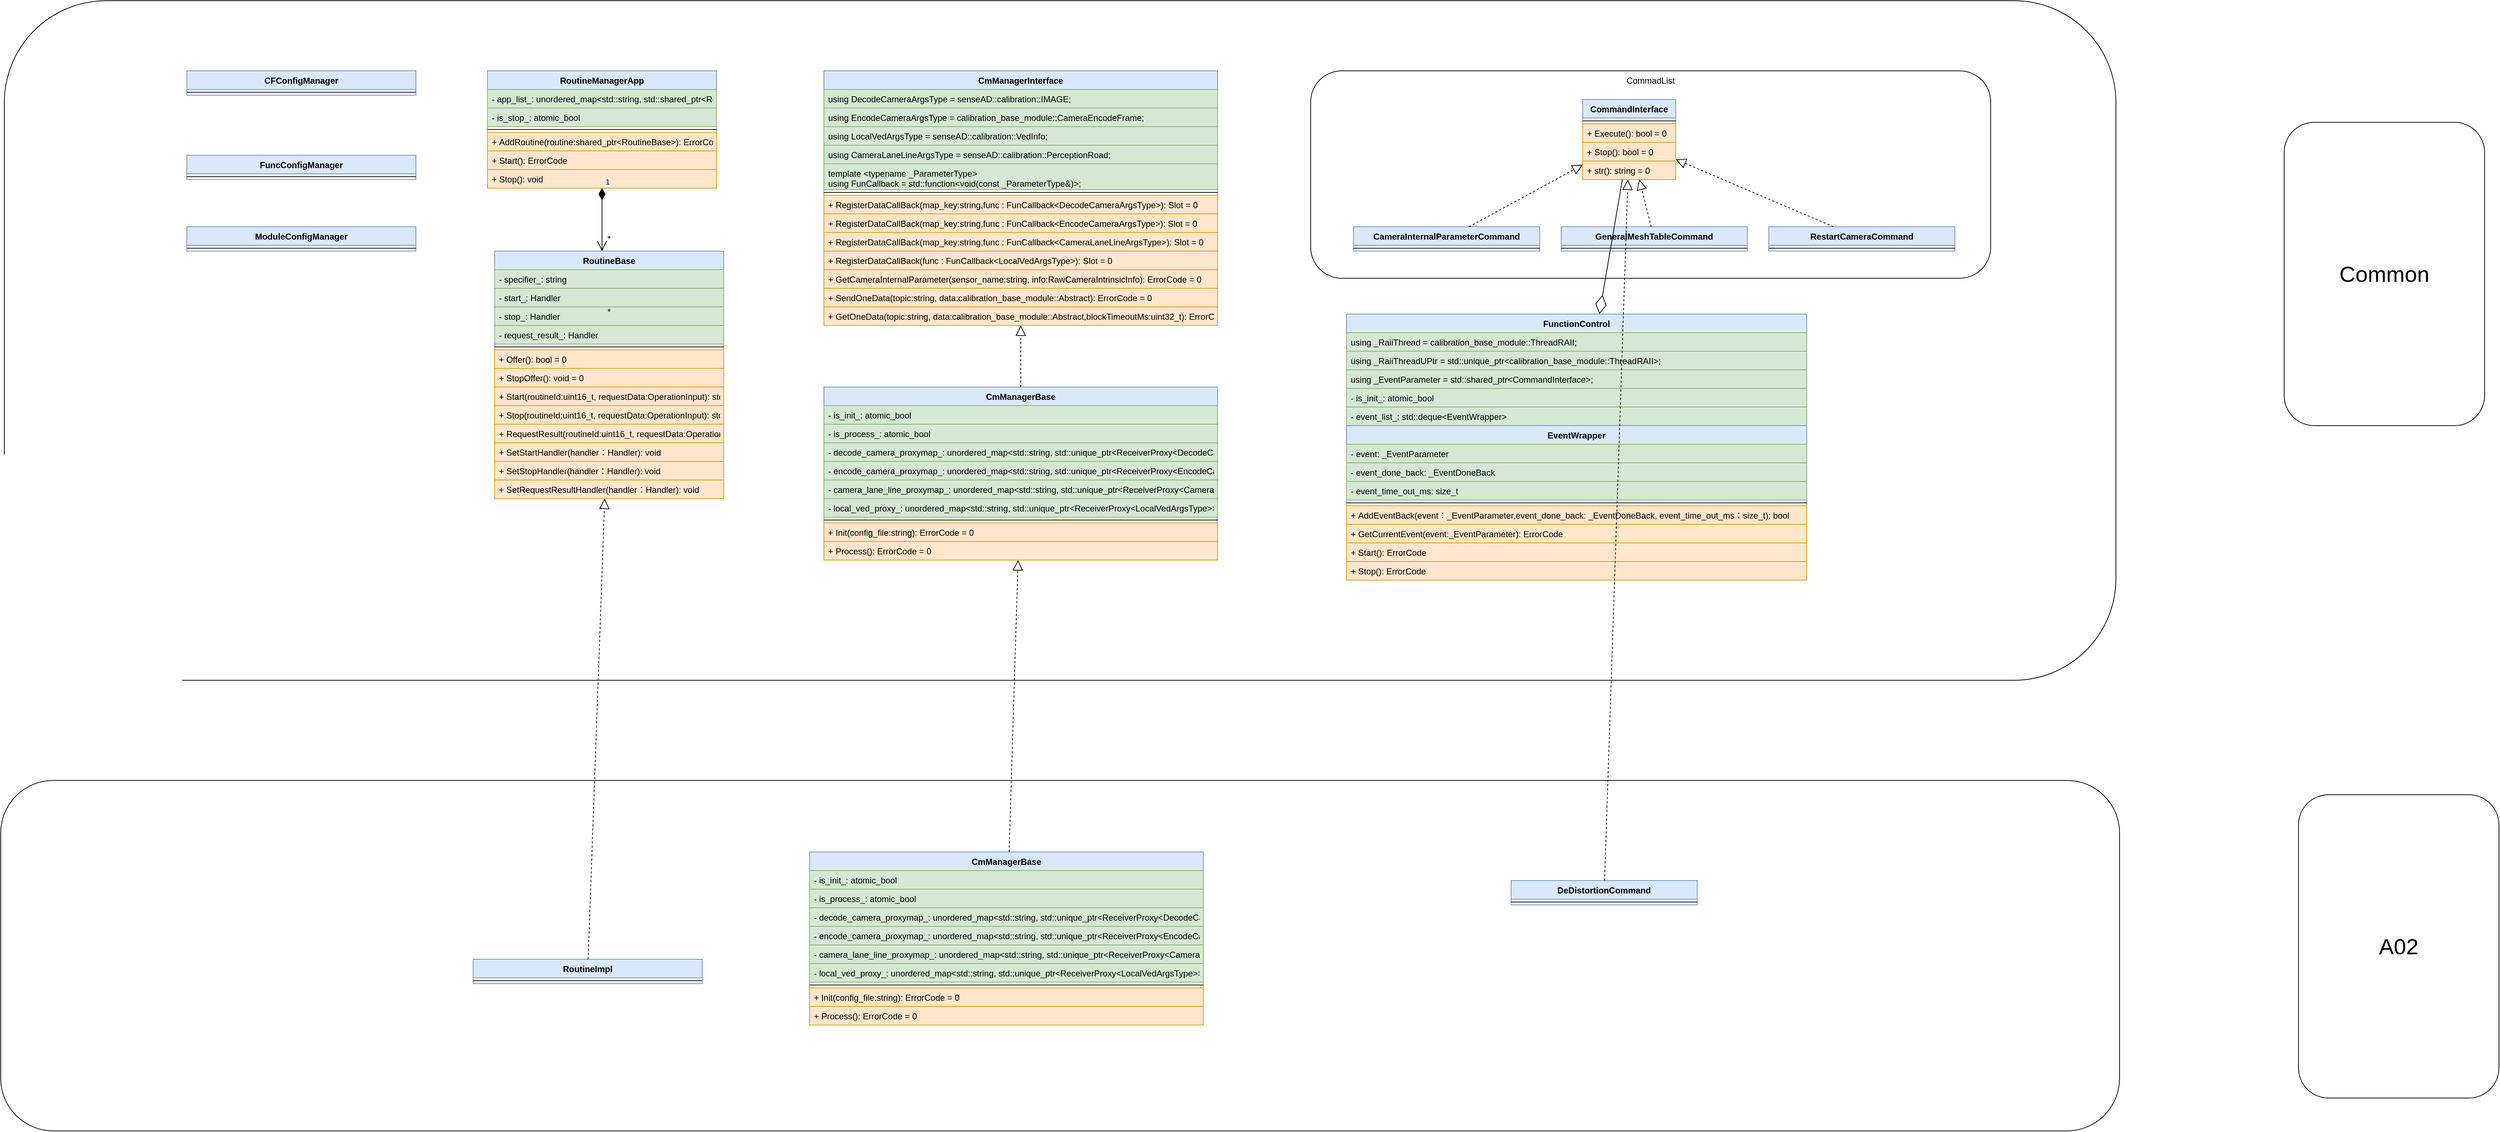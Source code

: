 <mxfile version="20.7.4" type="github">
  <diagram id="Bp8Pj_-kRJzW5Ho2kqY5" name="第 1 页">
    <mxGraphModel dx="2696" dy="1747" grid="1" gridSize="10" guides="1" tooltips="1" connect="1" arrows="1" fold="1" page="1" pageScale="1" pageWidth="827" pageHeight="1169" math="0" shadow="0">
      <root>
        <mxCell id="0" />
        <mxCell id="1" parent="0" />
        <mxCell id="y8l9VE3VMVZeQ-2kAUSr-144" value="" style="rounded=1;whiteSpace=wrap;html=1;" parent="1" vertex="1">
          <mxGeometry x="-1150" y="230" width="2960" height="490" as="geometry" />
        </mxCell>
        <mxCell id="y8l9VE3VMVZeQ-2kAUSr-142" value="" style="rounded=1;whiteSpace=wrap;html=1;" parent="1" vertex="1">
          <mxGeometry x="-1145" y="-860" width="2950" height="950" as="geometry" />
        </mxCell>
        <mxCell id="y8l9VE3VMVZeQ-2kAUSr-106" value="CommadList" style="rounded=1;whiteSpace=wrap;html=1;verticalAlign=top;" parent="1" vertex="1">
          <mxGeometry x="680" y="-762" width="950" height="290" as="geometry" />
        </mxCell>
        <mxCell id="y8l9VE3VMVZeQ-2kAUSr-2" value="RoutineBase" style="swimlane;fontStyle=1;align=center;verticalAlign=top;childLayout=stackLayout;horizontal=1;startSize=26;horizontalStack=0;resizeParent=1;resizeParentMax=0;resizeLast=0;collapsible=1;marginBottom=0;fillColor=#dae8fc;strokeColor=#6c8ebf;" parent="1" vertex="1">
          <mxGeometry x="-460" y="-510" width="320" height="346" as="geometry" />
        </mxCell>
        <mxCell id="y8l9VE3VMVZeQ-2kAUSr-3" value="- specifier_: string" style="text;strokeColor=#82b366;fillColor=#d5e8d4;align=left;verticalAlign=top;spacingLeft=4;spacingRight=4;overflow=hidden;rotatable=0;points=[[0,0.5],[1,0.5]];portConstraint=eastwest;labelBorderColor=none;" parent="y8l9VE3VMVZeQ-2kAUSr-2" vertex="1">
          <mxGeometry y="26" width="320" height="26" as="geometry" />
        </mxCell>
        <mxCell id="y8l9VE3VMVZeQ-2kAUSr-4" value="- start_: Handler" style="text;strokeColor=#82b366;fillColor=#d5e8d4;align=left;verticalAlign=top;spacingLeft=4;spacingRight=4;overflow=hidden;rotatable=0;points=[[0,0.5],[1,0.5]];portConstraint=eastwest;labelBorderColor=none;" parent="y8l9VE3VMVZeQ-2kAUSr-2" vertex="1">
          <mxGeometry y="52" width="320" height="26" as="geometry" />
        </mxCell>
        <mxCell id="y8l9VE3VMVZeQ-2kAUSr-5" value="- stop_: Handler" style="text;strokeColor=#82b366;fillColor=#d5e8d4;align=left;verticalAlign=top;spacingLeft=4;spacingRight=4;overflow=hidden;rotatable=0;points=[[0,0.5],[1,0.5]];portConstraint=eastwest;labelBorderColor=none;" parent="y8l9VE3VMVZeQ-2kAUSr-2" vertex="1">
          <mxGeometry y="78" width="320" height="26" as="geometry" />
        </mxCell>
        <mxCell id="y8l9VE3VMVZeQ-2kAUSr-6" value="- request_result_: Handler" style="text;strokeColor=#82b366;fillColor=#d5e8d4;align=left;verticalAlign=top;spacingLeft=4;spacingRight=4;overflow=hidden;rotatable=0;points=[[0,0.5],[1,0.5]];portConstraint=eastwest;labelBorderColor=none;" parent="y8l9VE3VMVZeQ-2kAUSr-2" vertex="1">
          <mxGeometry y="104" width="320" height="26" as="geometry" />
        </mxCell>
        <mxCell id="y8l9VE3VMVZeQ-2kAUSr-7" value="" style="line;strokeWidth=1;fillColor=none;align=left;verticalAlign=middle;spacingTop=-1;spacingLeft=3;spacingRight=3;rotatable=0;labelPosition=right;points=[];portConstraint=eastwest;" parent="y8l9VE3VMVZeQ-2kAUSr-2" vertex="1">
          <mxGeometry y="130" width="320" height="8" as="geometry" />
        </mxCell>
        <mxCell id="y8l9VE3VMVZeQ-2kAUSr-8" value="+ Offer(): bool = 0" style="text;strokeColor=#d79b00;fillColor=#ffe6cc;align=left;verticalAlign=top;spacingLeft=4;spacingRight=4;overflow=hidden;rotatable=0;points=[[0,0.5],[1,0.5]];portConstraint=eastwest;labelBorderColor=none;" parent="y8l9VE3VMVZeQ-2kAUSr-2" vertex="1">
          <mxGeometry y="138" width="320" height="26" as="geometry" />
        </mxCell>
        <mxCell id="y8l9VE3VMVZeQ-2kAUSr-9" value="+ StopOffer(): void = 0" style="text;strokeColor=#d79b00;fillColor=#ffe6cc;align=left;verticalAlign=top;spacingLeft=4;spacingRight=4;overflow=hidden;rotatable=0;points=[[0,0.5],[1,0.5]];portConstraint=eastwest;" parent="y8l9VE3VMVZeQ-2kAUSr-2" vertex="1">
          <mxGeometry y="164" width="320" height="26" as="geometry" />
        </mxCell>
        <mxCell id="y8l9VE3VMVZeQ-2kAUSr-10" value="+ Start(routineId:uint16_t, requestData:OperationInput): std::future&lt;OperationOutput&gt; = 0" style="text;strokeColor=#d79b00;fillColor=#ffe6cc;align=left;verticalAlign=top;spacingLeft=4;spacingRight=4;overflow=hidden;rotatable=0;points=[[0,0.5],[1,0.5]];portConstraint=eastwest;" parent="y8l9VE3VMVZeQ-2kAUSr-2" vertex="1">
          <mxGeometry y="190" width="320" height="26" as="geometry" />
        </mxCell>
        <mxCell id="y8l9VE3VMVZeQ-2kAUSr-11" value="+ Stop(routineId:uint16_t, requestData:OperationInput): std::future&lt;OperationOutput&gt; = 0" style="text;strokeColor=#d79b00;fillColor=#ffe6cc;align=left;verticalAlign=top;spacingLeft=4;spacingRight=4;overflow=hidden;rotatable=0;points=[[0,0.5],[1,0.5]];portConstraint=eastwest;" parent="y8l9VE3VMVZeQ-2kAUSr-2" vertex="1">
          <mxGeometry y="216" width="320" height="26" as="geometry" />
        </mxCell>
        <mxCell id="y8l9VE3VMVZeQ-2kAUSr-12" value="+ RequestResult(routineId:uint16_t, requestData:OperationInput): std::future&lt;OperationOutput&gt; = 0" style="text;strokeColor=#d79b00;fillColor=#ffe6cc;align=left;verticalAlign=top;spacingLeft=4;spacingRight=4;overflow=hidden;rotatable=0;points=[[0,0.5],[1,0.5]];portConstraint=eastwest;" parent="y8l9VE3VMVZeQ-2kAUSr-2" vertex="1">
          <mxGeometry y="242" width="320" height="26" as="geometry" />
        </mxCell>
        <mxCell id="y8l9VE3VMVZeQ-2kAUSr-13" value="+ SetStartHandler(handler：Handler): void" style="text;strokeColor=#d79b00;fillColor=#ffe6cc;align=left;verticalAlign=top;spacingLeft=4;spacingRight=4;overflow=hidden;rotatable=0;points=[[0,0.5],[1,0.5]];portConstraint=eastwest;" parent="y8l9VE3VMVZeQ-2kAUSr-2" vertex="1">
          <mxGeometry y="268" width="320" height="26" as="geometry" />
        </mxCell>
        <mxCell id="y8l9VE3VMVZeQ-2kAUSr-14" value="+ SetStopHandler(handler：Handler): void" style="text;strokeColor=#d79b00;fillColor=#ffe6cc;align=left;verticalAlign=top;spacingLeft=4;spacingRight=4;overflow=hidden;rotatable=0;points=[[0,0.5],[1,0.5]];portConstraint=eastwest;" parent="y8l9VE3VMVZeQ-2kAUSr-2" vertex="1">
          <mxGeometry y="294" width="320" height="26" as="geometry" />
        </mxCell>
        <mxCell id="y8l9VE3VMVZeQ-2kAUSr-15" value="+ SetRequestResultHandler(handler：Handler): void" style="text;strokeColor=#d79b00;fillColor=#ffe6cc;align=left;verticalAlign=top;spacingLeft=4;spacingRight=4;overflow=hidden;rotatable=0;points=[[0,0.5],[1,0.5]];portConstraint=eastwest;" parent="y8l9VE3VMVZeQ-2kAUSr-2" vertex="1">
          <mxGeometry y="320" width="320" height="26" as="geometry" />
        </mxCell>
        <mxCell id="y8l9VE3VMVZeQ-2kAUSr-16" value="RoutineImpl" style="swimlane;fontStyle=1;align=center;verticalAlign=top;childLayout=stackLayout;horizontal=1;startSize=26;horizontalStack=0;resizeParent=1;resizeParentMax=0;resizeLast=0;collapsible=1;marginBottom=0;fillColor=#dae8fc;strokeColor=#6c8ebf;" parent="1" vertex="1">
          <mxGeometry x="-490" y="480" width="320" height="34" as="geometry" />
        </mxCell>
        <mxCell id="y8l9VE3VMVZeQ-2kAUSr-17" value="" style="line;strokeWidth=1;fillColor=none;align=left;verticalAlign=middle;spacingTop=-1;spacingLeft=3;spacingRight=3;rotatable=0;labelPosition=right;points=[];portConstraint=eastwest;" parent="y8l9VE3VMVZeQ-2kAUSr-16" vertex="1">
          <mxGeometry y="26" width="320" height="8" as="geometry" />
        </mxCell>
        <mxCell id="y8l9VE3VMVZeQ-2kAUSr-18" value="" style="endArrow=block;dashed=1;endFill=0;endSize=12;html=1;" parent="1" source="y8l9VE3VMVZeQ-2kAUSr-16" target="y8l9VE3VMVZeQ-2kAUSr-2" edge="1">
          <mxGeometry width="160" relative="1" as="geometry">
            <mxPoint x="-610" y="380" as="sourcePoint" />
            <mxPoint x="-450" y="380" as="targetPoint" />
          </mxGeometry>
        </mxCell>
        <mxCell id="y8l9VE3VMVZeQ-2kAUSr-19" value="CmManagerInterface" style="swimlane;fontStyle=1;align=center;verticalAlign=top;childLayout=stackLayout;horizontal=1;startSize=26;horizontalStack=0;resizeParent=1;resizeParentMax=0;resizeLast=0;collapsible=1;marginBottom=0;fillColor=#dae8fc;strokeColor=#6c8ebf;" parent="1" vertex="1">
          <mxGeometry y="-762" width="550" height="356" as="geometry" />
        </mxCell>
        <mxCell id="y8l9VE3VMVZeQ-2kAUSr-47" value="    using DecodeCameraArgsType = senseAD::calibration::IMAGE;&#xa;" style="text;strokeColor=#82b366;fillColor=#d5e8d4;align=left;verticalAlign=top;spacingLeft=4;spacingRight=4;overflow=hidden;rotatable=0;points=[[0,0.5],[1,0.5]];portConstraint=eastwest;labelBorderColor=none;" parent="y8l9VE3VMVZeQ-2kAUSr-19" vertex="1">
          <mxGeometry y="26" width="550" height="26" as="geometry" />
        </mxCell>
        <mxCell id="y8l9VE3VMVZeQ-2kAUSr-48" value="    using EncodeCameraArgsType = calibration_base_module::CameraEncodeFrame;&#xa;" style="text;strokeColor=#82b366;fillColor=#d5e8d4;align=left;verticalAlign=top;spacingLeft=4;spacingRight=4;overflow=hidden;rotatable=0;points=[[0,0.5],[1,0.5]];portConstraint=eastwest;labelBorderColor=none;" parent="y8l9VE3VMVZeQ-2kAUSr-19" vertex="1">
          <mxGeometry y="52" width="550" height="26" as="geometry" />
        </mxCell>
        <mxCell id="y8l9VE3VMVZeQ-2kAUSr-49" value="    using LocalVedArgsType = senseAD::calibration::VedInfo;&#xa;" style="text;strokeColor=#82b366;fillColor=#d5e8d4;align=left;verticalAlign=top;spacingLeft=4;spacingRight=4;overflow=hidden;rotatable=0;points=[[0,0.5],[1,0.5]];portConstraint=eastwest;labelBorderColor=none;" parent="y8l9VE3VMVZeQ-2kAUSr-19" vertex="1">
          <mxGeometry y="78" width="550" height="26" as="geometry" />
        </mxCell>
        <mxCell id="y8l9VE3VMVZeQ-2kAUSr-51" value="    using CameraLaneLineArgsType = senseAD::calibration::PerceptionRoad;&#xa;" style="text;strokeColor=#82b366;fillColor=#d5e8d4;align=left;verticalAlign=top;spacingLeft=4;spacingRight=4;overflow=hidden;rotatable=0;points=[[0,0.5],[1,0.5]];portConstraint=eastwest;labelBorderColor=none;" parent="y8l9VE3VMVZeQ-2kAUSr-19" vertex="1">
          <mxGeometry y="104" width="550" height="26" as="geometry" />
        </mxCell>
        <mxCell id="y8l9VE3VMVZeQ-2kAUSr-50" value="    template &lt;typename _ParameterType&gt;&#xa;    using FunCallback = std::function&lt;void(const _ParameterType&amp;)&gt;;" style="text;strokeColor=#82b366;fillColor=#d5e8d4;align=left;verticalAlign=top;spacingLeft=4;spacingRight=4;overflow=hidden;rotatable=0;points=[[0,0.5],[1,0.5]];portConstraint=eastwest;labelBorderColor=none;" parent="y8l9VE3VMVZeQ-2kAUSr-19" vertex="1">
          <mxGeometry y="130" width="550" height="36" as="geometry" />
        </mxCell>
        <mxCell id="y8l9VE3VMVZeQ-2kAUSr-24" value="" style="line;strokeWidth=1;fillColor=none;align=left;verticalAlign=middle;spacingTop=-1;spacingLeft=3;spacingRight=3;rotatable=0;labelPosition=right;points=[];portConstraint=eastwest;" parent="y8l9VE3VMVZeQ-2kAUSr-19" vertex="1">
          <mxGeometry y="166" width="550" height="8" as="geometry" />
        </mxCell>
        <mxCell id="y8l9VE3VMVZeQ-2kAUSr-25" value="+ RegisterDataCallBack(map_key:string,func : FunCallback&lt;DecodeCameraArgsType&gt;): Slot = 0" style="text;strokeColor=#d79b00;fillColor=#ffe6cc;align=left;verticalAlign=top;spacingLeft=4;spacingRight=4;overflow=hidden;rotatable=0;points=[[0,0.5],[1,0.5]];portConstraint=eastwest;labelBorderColor=none;" parent="y8l9VE3VMVZeQ-2kAUSr-19" vertex="1">
          <mxGeometry y="174" width="550" height="26" as="geometry" />
        </mxCell>
        <mxCell id="y8l9VE3VMVZeQ-2kAUSr-26" value="+ RegisterDataCallBack(map_key:string,func : FunCallback&lt;EncodeCameraArgsType&gt;): Slot = 0" style="text;strokeColor=#d79b00;fillColor=#ffe6cc;align=left;verticalAlign=top;spacingLeft=4;spacingRight=4;overflow=hidden;rotatable=0;points=[[0,0.5],[1,0.5]];portConstraint=eastwest;" parent="y8l9VE3VMVZeQ-2kAUSr-19" vertex="1">
          <mxGeometry y="200" width="550" height="26" as="geometry" />
        </mxCell>
        <mxCell id="y8l9VE3VMVZeQ-2kAUSr-27" value="+ RegisterDataCallBack(map_key:string,func : FunCallback&lt;CameraLaneLineArgsType&gt;): Slot = 0" style="text;strokeColor=#d79b00;fillColor=#ffe6cc;align=left;verticalAlign=top;spacingLeft=4;spacingRight=4;overflow=hidden;rotatable=0;points=[[0,0.5],[1,0.5]];portConstraint=eastwest;" parent="y8l9VE3VMVZeQ-2kAUSr-19" vertex="1">
          <mxGeometry y="226" width="550" height="26" as="geometry" />
        </mxCell>
        <mxCell id="y8l9VE3VMVZeQ-2kAUSr-28" value="+ RegisterDataCallBack(func : FunCallback&lt;LocalVedArgsType&gt;): Slot = 0" style="text;strokeColor=#d79b00;fillColor=#ffe6cc;align=left;verticalAlign=top;spacingLeft=4;spacingRight=4;overflow=hidden;rotatable=0;points=[[0,0.5],[1,0.5]];portConstraint=eastwest;" parent="y8l9VE3VMVZeQ-2kAUSr-19" vertex="1">
          <mxGeometry y="252" width="550" height="26" as="geometry" />
        </mxCell>
        <mxCell id="y8l9VE3VMVZeQ-2kAUSr-29" value="+ GetCameraInternalParameter(sensor_name:string, info:RawCameraIntrinsicInfo): ErrorCode = 0" style="text;strokeColor=#d79b00;fillColor=#ffe6cc;align=left;verticalAlign=top;spacingLeft=4;spacingRight=4;overflow=hidden;rotatable=0;points=[[0,0.5],[1,0.5]];portConstraint=eastwest;" parent="y8l9VE3VMVZeQ-2kAUSr-19" vertex="1">
          <mxGeometry y="278" width="550" height="26" as="geometry" />
        </mxCell>
        <mxCell id="y8l9VE3VMVZeQ-2kAUSr-53" value="+ SendOneData(topic:string, data:calibration_base_module::Abstract): ErrorCode = 0" style="text;strokeColor=#d79b00;fillColor=#ffe6cc;align=left;verticalAlign=top;spacingLeft=4;spacingRight=4;overflow=hidden;rotatable=0;points=[[0,0.5],[1,0.5]];portConstraint=eastwest;" parent="y8l9VE3VMVZeQ-2kAUSr-19" vertex="1">
          <mxGeometry y="304" width="550" height="26" as="geometry" />
        </mxCell>
        <mxCell id="y8l9VE3VMVZeQ-2kAUSr-52" value="+ GetOneData(topic:string, data:calibration_base_module::Abstract,blockTimeoutMs:uint32_t): ErrorCode = 0" style="text;strokeColor=#d79b00;fillColor=#ffe6cc;align=left;verticalAlign=top;spacingLeft=4;spacingRight=4;overflow=hidden;rotatable=0;points=[[0,0.5],[1,0.5]];portConstraint=eastwest;" parent="y8l9VE3VMVZeQ-2kAUSr-19" vertex="1">
          <mxGeometry y="330" width="550" height="26" as="geometry" />
        </mxCell>
        <mxCell id="y8l9VE3VMVZeQ-2kAUSr-33" value="CmManagerBase" style="swimlane;fontStyle=1;align=center;verticalAlign=top;childLayout=stackLayout;horizontal=1;startSize=26;horizontalStack=0;resizeParent=1;resizeParentMax=0;resizeLast=0;collapsible=1;marginBottom=0;fillColor=#dae8fc;strokeColor=#6c8ebf;" parent="1" vertex="1">
          <mxGeometry y="-320" width="550" height="242" as="geometry" />
        </mxCell>
        <mxCell id="y8l9VE3VMVZeQ-2kAUSr-54" value="- is_init_: atomic_bool" style="text;strokeColor=#82b366;fillColor=#d5e8d4;align=left;verticalAlign=top;spacingLeft=4;spacingRight=4;overflow=hidden;rotatable=0;points=[[0,0.5],[1,0.5]];portConstraint=eastwest;labelBorderColor=none;" parent="y8l9VE3VMVZeQ-2kAUSr-33" vertex="1">
          <mxGeometry y="26" width="550" height="26" as="geometry" />
        </mxCell>
        <mxCell id="y8l9VE3VMVZeQ-2kAUSr-55" value="- is_process_: atomic_bool" style="text;strokeColor=#82b366;fillColor=#d5e8d4;align=left;verticalAlign=top;spacingLeft=4;spacingRight=4;overflow=hidden;rotatable=0;points=[[0,0.5],[1,0.5]];portConstraint=eastwest;labelBorderColor=none;" parent="y8l9VE3VMVZeQ-2kAUSr-33" vertex="1">
          <mxGeometry y="52" width="550" height="26" as="geometry" />
        </mxCell>
        <mxCell id="y8l9VE3VMVZeQ-2kAUSr-34" value="- decode_camera_proxymap_: unordered_map&lt;std::string, std::unique_ptr&lt;ReceiverProxy&lt;DecodeCameraArgsType&gt;&gt;&gt;" style="text;strokeColor=#82b366;fillColor=#d5e8d4;align=left;verticalAlign=top;spacingLeft=4;spacingRight=4;overflow=hidden;rotatable=0;points=[[0,0.5],[1,0.5]];portConstraint=eastwest;labelBorderColor=none;" parent="y8l9VE3VMVZeQ-2kAUSr-33" vertex="1">
          <mxGeometry y="78" width="550" height="26" as="geometry" />
        </mxCell>
        <mxCell id="y8l9VE3VMVZeQ-2kAUSr-35" value="- encode_camera_proxymap_: unordered_map&lt;std::string, std::unique_ptr&lt;ReceiverProxy&lt;EncodeCameraArgsType&gt;&gt;&gt;" style="text;strokeColor=#82b366;fillColor=#d5e8d4;align=left;verticalAlign=top;spacingLeft=4;spacingRight=4;overflow=hidden;rotatable=0;points=[[0,0.5],[1,0.5]];portConstraint=eastwest;labelBorderColor=none;" parent="y8l9VE3VMVZeQ-2kAUSr-33" vertex="1">
          <mxGeometry y="104" width="550" height="26" as="geometry" />
        </mxCell>
        <mxCell id="y8l9VE3VMVZeQ-2kAUSr-36" value="- camera_lane_line_proxymap_: unordered_map&lt;std::string, std::unique_ptr&lt;ReceiverProxy&lt;CameraLaneLineArgsType&gt;&gt;&gt;" style="text;strokeColor=#82b366;fillColor=#d5e8d4;align=left;verticalAlign=top;spacingLeft=4;spacingRight=4;overflow=hidden;rotatable=0;points=[[0,0.5],[1,0.5]];portConstraint=eastwest;labelBorderColor=none;" parent="y8l9VE3VMVZeQ-2kAUSr-33" vertex="1">
          <mxGeometry y="130" width="550" height="26" as="geometry" />
        </mxCell>
        <mxCell id="y8l9VE3VMVZeQ-2kAUSr-37" value="- local_ved_proxy_: unordered_map&lt;std::string, std::unique_ptr&lt;ReceiverProxy&lt;LocalVedArgsType&gt;&gt;&gt;" style="text;strokeColor=#82b366;fillColor=#d5e8d4;align=left;verticalAlign=top;spacingLeft=4;spacingRight=4;overflow=hidden;rotatable=0;points=[[0,0.5],[1,0.5]];portConstraint=eastwest;labelBorderColor=none;" parent="y8l9VE3VMVZeQ-2kAUSr-33" vertex="1">
          <mxGeometry y="156" width="550" height="26" as="geometry" />
        </mxCell>
        <mxCell id="y8l9VE3VMVZeQ-2kAUSr-38" value="" style="line;strokeWidth=1;fillColor=none;align=left;verticalAlign=middle;spacingTop=-1;spacingLeft=3;spacingRight=3;rotatable=0;labelPosition=right;points=[];portConstraint=eastwest;" parent="y8l9VE3VMVZeQ-2kAUSr-33" vertex="1">
          <mxGeometry y="182" width="550" height="8" as="geometry" />
        </mxCell>
        <mxCell id="y8l9VE3VMVZeQ-2kAUSr-39" value="+ Init(config_file:string): ErrorCode = 0" style="text;strokeColor=#d79b00;fillColor=#ffe6cc;align=left;verticalAlign=top;spacingLeft=4;spacingRight=4;overflow=hidden;rotatable=0;points=[[0,0.5],[1,0.5]];portConstraint=eastwest;labelBorderColor=none;" parent="y8l9VE3VMVZeQ-2kAUSr-33" vertex="1">
          <mxGeometry y="190" width="550" height="26" as="geometry" />
        </mxCell>
        <mxCell id="y8l9VE3VMVZeQ-2kAUSr-40" value="+ Process(): ErrorCode = 0" style="text;strokeColor=#d79b00;fillColor=#ffe6cc;align=left;verticalAlign=top;spacingLeft=4;spacingRight=4;overflow=hidden;rotatable=0;points=[[0,0.5],[1,0.5]];portConstraint=eastwest;" parent="y8l9VE3VMVZeQ-2kAUSr-33" vertex="1">
          <mxGeometry y="216" width="550" height="26" as="geometry" />
        </mxCell>
        <mxCell id="y8l9VE3VMVZeQ-2kAUSr-72" value="" style="endArrow=block;dashed=1;endFill=0;endSize=12;html=1;" parent="1" source="y8l9VE3VMVZeQ-2kAUSr-33" target="y8l9VE3VMVZeQ-2kAUSr-19" edge="1">
          <mxGeometry width="160" relative="1" as="geometry">
            <mxPoint x="-289.475" y="260" as="sourcePoint" />
            <mxPoint x="-285.34" y="126" as="targetPoint" />
          </mxGeometry>
        </mxCell>
        <mxCell id="y8l9VE3VMVZeQ-2kAUSr-74" value="CommandInterface" style="swimlane;fontStyle=1;align=center;verticalAlign=top;childLayout=stackLayout;horizontal=1;startSize=26;horizontalStack=0;resizeParent=1;resizeParentMax=0;resizeLast=0;collapsible=1;marginBottom=0;fillColor=#dae8fc;strokeColor=#6c8ebf;" parent="1" vertex="1">
          <mxGeometry x="1060" y="-722" width="130" height="112" as="geometry" />
        </mxCell>
        <mxCell id="y8l9VE3VMVZeQ-2kAUSr-80" value="" style="line;strokeWidth=1;fillColor=none;align=left;verticalAlign=middle;spacingTop=-1;spacingLeft=3;spacingRight=3;rotatable=0;labelPosition=right;points=[];portConstraint=eastwest;" parent="y8l9VE3VMVZeQ-2kAUSr-74" vertex="1">
          <mxGeometry y="26" width="130" height="8" as="geometry" />
        </mxCell>
        <mxCell id="y8l9VE3VMVZeQ-2kAUSr-81" value="+ Execute(): bool = 0" style="text;strokeColor=#d79b00;fillColor=#ffe6cc;align=left;verticalAlign=top;spacingLeft=4;spacingRight=4;overflow=hidden;rotatable=0;points=[[0,0.5],[1,0.5]];portConstraint=eastwest;labelBorderColor=none;" parent="y8l9VE3VMVZeQ-2kAUSr-74" vertex="1">
          <mxGeometry y="34" width="130" height="26" as="geometry" />
        </mxCell>
        <mxCell id="y8l9VE3VMVZeQ-2kAUSr-82" value="+ Stop(): bool = 0" style="text;strokeColor=#d79b00;fillColor=#ffe6cc;align=left;verticalAlign=top;spacingLeft=4;spacingRight=4;overflow=hidden;rotatable=0;points=[[0,0.5],[1,0.5]];portConstraint=eastwest;" parent="y8l9VE3VMVZeQ-2kAUSr-74" vertex="1">
          <mxGeometry y="60" width="130" height="26" as="geometry" />
        </mxCell>
        <mxCell id="y8l9VE3VMVZeQ-2kAUSr-83" value="+ str(): string = 0" style="text;strokeColor=#d79b00;fillColor=#ffe6cc;align=left;verticalAlign=top;spacingLeft=4;spacingRight=4;overflow=hidden;rotatable=0;points=[[0,0.5],[1,0.5]];portConstraint=eastwest;" parent="y8l9VE3VMVZeQ-2kAUSr-74" vertex="1">
          <mxGeometry y="86" width="130" height="26" as="geometry" />
        </mxCell>
        <mxCell id="y8l9VE3VMVZeQ-2kAUSr-88" value="CameraInternalParameterCommand" style="swimlane;fontStyle=1;align=center;verticalAlign=top;childLayout=stackLayout;horizontal=1;startSize=26;horizontalStack=0;resizeParent=1;resizeParentMax=0;resizeLast=0;collapsible=1;marginBottom=0;fillColor=#dae8fc;strokeColor=#6c8ebf;" parent="1" vertex="1">
          <mxGeometry x="740" y="-544" width="260" height="34" as="geometry" />
        </mxCell>
        <mxCell id="y8l9VE3VMVZeQ-2kAUSr-89" value="" style="line;strokeWidth=1;fillColor=none;align=left;verticalAlign=middle;spacingTop=-1;spacingLeft=3;spacingRight=3;rotatable=0;labelPosition=right;points=[];portConstraint=eastwest;" parent="y8l9VE3VMVZeQ-2kAUSr-88" vertex="1">
          <mxGeometry y="26" width="260" height="8" as="geometry" />
        </mxCell>
        <mxCell id="y8l9VE3VMVZeQ-2kAUSr-93" value="" style="endArrow=block;dashed=1;endFill=0;endSize=12;html=1;" parent="1" source="y8l9VE3VMVZeQ-2kAUSr-88" target="y8l9VE3VMVZeQ-2kAUSr-74" edge="1">
          <mxGeometry width="160" relative="1" as="geometry">
            <mxPoint x="1120" y="-474" as="sourcePoint" />
            <mxPoint x="1120" y="-560" as="targetPoint" />
          </mxGeometry>
        </mxCell>
        <mxCell id="y8l9VE3VMVZeQ-2kAUSr-94" value="GeneralMeshTableCommand" style="swimlane;fontStyle=1;align=center;verticalAlign=top;childLayout=stackLayout;horizontal=1;startSize=26;horizontalStack=0;resizeParent=1;resizeParentMax=0;resizeLast=0;collapsible=1;marginBottom=0;fillColor=#dae8fc;strokeColor=#6c8ebf;" parent="1" vertex="1">
          <mxGeometry x="1030" y="-544" width="260" height="34" as="geometry" />
        </mxCell>
        <mxCell id="y8l9VE3VMVZeQ-2kAUSr-95" value="" style="line;strokeWidth=1;fillColor=none;align=left;verticalAlign=middle;spacingTop=-1;spacingLeft=3;spacingRight=3;rotatable=0;labelPosition=right;points=[];portConstraint=eastwest;" parent="y8l9VE3VMVZeQ-2kAUSr-94" vertex="1">
          <mxGeometry y="26" width="260" height="8" as="geometry" />
        </mxCell>
        <mxCell id="y8l9VE3VMVZeQ-2kAUSr-99" value="" style="endArrow=block;dashed=1;endFill=0;endSize=12;html=1;" parent="1" source="y8l9VE3VMVZeQ-2kAUSr-94" target="y8l9VE3VMVZeQ-2kAUSr-74" edge="1">
          <mxGeometry width="160" relative="1" as="geometry">
            <mxPoint x="906.742" y="-534" as="sourcePoint" />
            <mxPoint x="938.258" y="-600.0" as="targetPoint" />
          </mxGeometry>
        </mxCell>
        <mxCell id="y8l9VE3VMVZeQ-2kAUSr-100" value="RestartCameraCommand" style="swimlane;fontStyle=1;align=center;verticalAlign=top;childLayout=stackLayout;horizontal=1;startSize=26;horizontalStack=0;resizeParent=1;resizeParentMax=0;resizeLast=0;collapsible=1;marginBottom=0;fillColor=#dae8fc;strokeColor=#6c8ebf;" parent="1" vertex="1">
          <mxGeometry x="1320" y="-544" width="260" height="34" as="geometry" />
        </mxCell>
        <mxCell id="y8l9VE3VMVZeQ-2kAUSr-101" value="" style="line;strokeWidth=1;fillColor=none;align=left;verticalAlign=middle;spacingTop=-1;spacingLeft=3;spacingRight=3;rotatable=0;labelPosition=right;points=[];portConstraint=eastwest;" parent="y8l9VE3VMVZeQ-2kAUSr-100" vertex="1">
          <mxGeometry y="26" width="260" height="8" as="geometry" />
        </mxCell>
        <mxCell id="y8l9VE3VMVZeQ-2kAUSr-105" value="" style="endArrow=block;dashed=1;endFill=0;endSize=12;html=1;" parent="1" source="y8l9VE3VMVZeQ-2kAUSr-100" target="y8l9VE3VMVZeQ-2kAUSr-74" edge="1">
          <mxGeometry width="160" relative="1" as="geometry">
            <mxPoint x="1165.719" y="-534" as="sourcePoint" />
            <mxPoint x="1149.101" y="-600.0" as="targetPoint" />
          </mxGeometry>
        </mxCell>
        <mxCell id="y8l9VE3VMVZeQ-2kAUSr-108" value="FunctionControl" style="swimlane;fontStyle=1;align=center;verticalAlign=top;childLayout=stackLayout;horizontal=1;startSize=26;horizontalStack=0;resizeParent=1;resizeParentMax=0;resizeLast=0;collapsible=1;marginBottom=0;fillColor=#dae8fc;strokeColor=#6c8ebf;" parent="1" vertex="1">
          <mxGeometry x="730" y="-422" width="643" height="372" as="geometry" />
        </mxCell>
        <mxCell id="y8l9VE3VMVZeQ-2kAUSr-113" value="using _RaiiThread = calibration_base_module::ThreadRAII;" style="text;strokeColor=#82b366;fillColor=#d5e8d4;align=left;verticalAlign=top;spacingLeft=4;spacingRight=4;overflow=hidden;rotatable=0;points=[[0,0.5],[1,0.5]];portConstraint=eastwest;labelBorderColor=none;" parent="y8l9VE3VMVZeQ-2kAUSr-108" vertex="1">
          <mxGeometry y="26" width="643" height="26" as="geometry" />
        </mxCell>
        <mxCell id="y8l9VE3VMVZeQ-2kAUSr-121" value="    using _RaiiThreadUPtr = std::unique_ptr&lt;calibration_base_module::ThreadRAII&gt;;&#xa;" style="text;strokeColor=#82b366;fillColor=#d5e8d4;align=left;verticalAlign=top;spacingLeft=4;spacingRight=4;overflow=hidden;rotatable=0;points=[[0,0.5],[1,0.5]];portConstraint=eastwest;labelBorderColor=none;" parent="y8l9VE3VMVZeQ-2kAUSr-108" vertex="1">
          <mxGeometry y="52" width="643" height="26" as="geometry" />
        </mxCell>
        <mxCell id="y8l9VE3VMVZeQ-2kAUSr-122" value="    using _EventParameter = std::shared_ptr&lt;CommandInterface&gt;;&#xa;" style="text;strokeColor=#82b366;fillColor=#d5e8d4;align=left;verticalAlign=top;spacingLeft=4;spacingRight=4;overflow=hidden;rotatable=0;points=[[0,0.5],[1,0.5]];portConstraint=eastwest;labelBorderColor=none;" parent="y8l9VE3VMVZeQ-2kAUSr-108" vertex="1">
          <mxGeometry y="78" width="643" height="26" as="geometry" />
        </mxCell>
        <mxCell id="y8l9VE3VMVZeQ-2kAUSr-120" value="- is_init_: atomic_bool" style="text;strokeColor=#82b366;fillColor=#d5e8d4;align=left;verticalAlign=top;spacingLeft=4;spacingRight=4;overflow=hidden;rotatable=0;points=[[0,0.5],[1,0.5]];portConstraint=eastwest;labelBorderColor=none;" parent="y8l9VE3VMVZeQ-2kAUSr-108" vertex="1">
          <mxGeometry y="104" width="643" height="26" as="geometry" />
        </mxCell>
        <mxCell id="y8l9VE3VMVZeQ-2kAUSr-126" value="- event_list_: std::deque&lt;EventWrapper&gt;" style="text;strokeColor=#82b366;fillColor=#d5e8d4;align=left;verticalAlign=top;spacingLeft=4;spacingRight=4;overflow=hidden;rotatable=0;points=[[0,0.5],[1,0.5]];portConstraint=eastwest;labelBorderColor=none;" parent="y8l9VE3VMVZeQ-2kAUSr-108" vertex="1">
          <mxGeometry y="130" width="643" height="26" as="geometry" />
        </mxCell>
        <mxCell id="y8l9VE3VMVZeQ-2kAUSr-114" value="EventWrapper" style="swimlane;fontStyle=1;align=center;verticalAlign=top;childLayout=stackLayout;horizontal=1;startSize=26;horizontalStack=0;resizeParent=1;resizeParentMax=0;resizeLast=0;collapsible=1;marginBottom=0;fillColor=#dae8fc;strokeColor=#6c8ebf;" parent="y8l9VE3VMVZeQ-2kAUSr-108" vertex="1">
          <mxGeometry y="156" width="643" height="104" as="geometry" />
        </mxCell>
        <mxCell id="y8l9VE3VMVZeQ-2kAUSr-115" value="- event: _EventParameter" style="text;strokeColor=#82b366;fillColor=#d5e8d4;align=left;verticalAlign=top;spacingLeft=4;spacingRight=4;overflow=hidden;rotatable=0;points=[[0,0.5],[1,0.5]];portConstraint=eastwest;labelBorderColor=none;" parent="y8l9VE3VMVZeQ-2kAUSr-114" vertex="1">
          <mxGeometry y="26" width="643" height="26" as="geometry" />
        </mxCell>
        <mxCell id="y8l9VE3VMVZeQ-2kAUSr-123" value="- event_done_back: _EventDoneBack" style="text;strokeColor=#82b366;fillColor=#d5e8d4;align=left;verticalAlign=top;spacingLeft=4;spacingRight=4;overflow=hidden;rotatable=0;points=[[0,0.5],[1,0.5]];portConstraint=eastwest;labelBorderColor=none;" parent="y8l9VE3VMVZeQ-2kAUSr-114" vertex="1">
          <mxGeometry y="52" width="643" height="26" as="geometry" />
        </mxCell>
        <mxCell id="y8l9VE3VMVZeQ-2kAUSr-124" value="- event_time_out_ms: size_t" style="text;strokeColor=#82b366;fillColor=#d5e8d4;align=left;verticalAlign=top;spacingLeft=4;spacingRight=4;overflow=hidden;rotatable=0;points=[[0,0.5],[1,0.5]];portConstraint=eastwest;labelBorderColor=none;" parent="y8l9VE3VMVZeQ-2kAUSr-114" vertex="1">
          <mxGeometry y="78" width="643" height="26" as="geometry" />
        </mxCell>
        <mxCell id="y8l9VE3VMVZeQ-2kAUSr-109" value="" style="line;strokeWidth=1;fillColor=none;align=left;verticalAlign=middle;spacingTop=-1;spacingLeft=3;spacingRight=3;rotatable=0;labelPosition=right;points=[];portConstraint=eastwest;" parent="y8l9VE3VMVZeQ-2kAUSr-108" vertex="1">
          <mxGeometry y="260" width="643" height="8" as="geometry" />
        </mxCell>
        <mxCell id="y8l9VE3VMVZeQ-2kAUSr-110" value="+ AddEventBack(event：_EventParameter,event_done_back: _EventDoneBack, event_time_out_ms：size_t): bool" style="text;strokeColor=#d79b00;fillColor=#ffe6cc;align=left;verticalAlign=top;spacingLeft=4;spacingRight=4;overflow=hidden;rotatable=0;points=[[0,0.5],[1,0.5]];portConstraint=eastwest;labelBorderColor=none;" parent="y8l9VE3VMVZeQ-2kAUSr-108" vertex="1">
          <mxGeometry y="268" width="643" height="26" as="geometry" />
        </mxCell>
        <mxCell id="y8l9VE3VMVZeQ-2kAUSr-111" value="+ GetCurrentEvent(event:_EventParameter): ErrorCode" style="text;strokeColor=#d79b00;fillColor=#ffe6cc;align=left;verticalAlign=top;spacingLeft=4;spacingRight=4;overflow=hidden;rotatable=0;points=[[0,0.5],[1,0.5]];portConstraint=eastwest;" parent="y8l9VE3VMVZeQ-2kAUSr-108" vertex="1">
          <mxGeometry y="294" width="643" height="26" as="geometry" />
        </mxCell>
        <mxCell id="y8l9VE3VMVZeQ-2kAUSr-112" value="+ Start(): ErrorCode" style="text;strokeColor=#d79b00;fillColor=#ffe6cc;align=left;verticalAlign=top;spacingLeft=4;spacingRight=4;overflow=hidden;rotatable=0;points=[[0,0.5],[1,0.5]];portConstraint=eastwest;" parent="y8l9VE3VMVZeQ-2kAUSr-108" vertex="1">
          <mxGeometry y="320" width="643" height="26" as="geometry" />
        </mxCell>
        <mxCell id="y8l9VE3VMVZeQ-2kAUSr-125" value="+ Stop(): ErrorCode" style="text;strokeColor=#d79b00;fillColor=#ffe6cc;align=left;verticalAlign=top;spacingLeft=4;spacingRight=4;overflow=hidden;rotatable=0;points=[[0,0.5],[1,0.5]];portConstraint=eastwest;" parent="y8l9VE3VMVZeQ-2kAUSr-108" vertex="1">
          <mxGeometry y="346" width="643" height="26" as="geometry" />
        </mxCell>
        <mxCell id="y8l9VE3VMVZeQ-2kAUSr-127" value="" style="endArrow=diamondThin;endFill=0;endSize=24;html=1;rounded=0;" parent="1" source="y8l9VE3VMVZeQ-2kAUSr-74" target="y8l9VE3VMVZeQ-2kAUSr-108" edge="1">
          <mxGeometry width="160" relative="1" as="geometry">
            <mxPoint x="690" y="-322" as="sourcePoint" />
            <mxPoint x="850" y="-322" as="targetPoint" />
          </mxGeometry>
        </mxCell>
        <mxCell id="y8l9VE3VMVZeQ-2kAUSr-128" value="CFConfigManager" style="swimlane;fontStyle=1;align=center;verticalAlign=top;childLayout=stackLayout;horizontal=1;startSize=26;horizontalStack=0;resizeParent=1;resizeParentMax=0;resizeLast=0;collapsible=1;marginBottom=0;fillColor=#dae8fc;strokeColor=#6c8ebf;" parent="1" vertex="1">
          <mxGeometry x="-890" y="-762" width="320" height="34" as="geometry" />
        </mxCell>
        <mxCell id="y8l9VE3VMVZeQ-2kAUSr-133" value="" style="line;strokeWidth=1;fillColor=none;align=left;verticalAlign=middle;spacingTop=-1;spacingLeft=3;spacingRight=3;rotatable=0;labelPosition=right;points=[];portConstraint=eastwest;" parent="y8l9VE3VMVZeQ-2kAUSr-128" vertex="1">
          <mxGeometry y="26" width="320" height="8" as="geometry" />
        </mxCell>
        <mxCell id="y8l9VE3VMVZeQ-2kAUSr-143" value="Common" style="rounded=1;whiteSpace=wrap;html=1;fontSize=31;" parent="1" vertex="1">
          <mxGeometry x="2040" y="-690" width="280" height="424" as="geometry" />
        </mxCell>
        <mxCell id="y8l9VE3VMVZeQ-2kAUSr-145" value="A02" style="rounded=1;whiteSpace=wrap;html=1;fontSize=31;" parent="1" vertex="1">
          <mxGeometry x="2060" y="250" width="280" height="424" as="geometry" />
        </mxCell>
        <mxCell id="y8l9VE3VMVZeQ-2kAUSr-146" value="CmManagerBase" style="swimlane;fontStyle=1;align=center;verticalAlign=top;childLayout=stackLayout;horizontal=1;startSize=26;horizontalStack=0;resizeParent=1;resizeParentMax=0;resizeLast=0;collapsible=1;marginBottom=0;fillColor=#dae8fc;strokeColor=#6c8ebf;" parent="1" vertex="1">
          <mxGeometry x="-20" y="330" width="550" height="242" as="geometry" />
        </mxCell>
        <mxCell id="y8l9VE3VMVZeQ-2kAUSr-147" value="- is_init_: atomic_bool" style="text;strokeColor=#82b366;fillColor=#d5e8d4;align=left;verticalAlign=top;spacingLeft=4;spacingRight=4;overflow=hidden;rotatable=0;points=[[0,0.5],[1,0.5]];portConstraint=eastwest;labelBorderColor=none;" parent="y8l9VE3VMVZeQ-2kAUSr-146" vertex="1">
          <mxGeometry y="26" width="550" height="26" as="geometry" />
        </mxCell>
        <mxCell id="y8l9VE3VMVZeQ-2kAUSr-148" value="- is_process_: atomic_bool" style="text;strokeColor=#82b366;fillColor=#d5e8d4;align=left;verticalAlign=top;spacingLeft=4;spacingRight=4;overflow=hidden;rotatable=0;points=[[0,0.5],[1,0.5]];portConstraint=eastwest;labelBorderColor=none;" parent="y8l9VE3VMVZeQ-2kAUSr-146" vertex="1">
          <mxGeometry y="52" width="550" height="26" as="geometry" />
        </mxCell>
        <mxCell id="y8l9VE3VMVZeQ-2kAUSr-149" value="- decode_camera_proxymap_: unordered_map&lt;std::string, std::unique_ptr&lt;ReceiverProxy&lt;DecodeCameraArgsType&gt;&gt;&gt;" style="text;strokeColor=#82b366;fillColor=#d5e8d4;align=left;verticalAlign=top;spacingLeft=4;spacingRight=4;overflow=hidden;rotatable=0;points=[[0,0.5],[1,0.5]];portConstraint=eastwest;labelBorderColor=none;" parent="y8l9VE3VMVZeQ-2kAUSr-146" vertex="1">
          <mxGeometry y="78" width="550" height="26" as="geometry" />
        </mxCell>
        <mxCell id="y8l9VE3VMVZeQ-2kAUSr-150" value="- encode_camera_proxymap_: unordered_map&lt;std::string, std::unique_ptr&lt;ReceiverProxy&lt;EncodeCameraArgsType&gt;&gt;&gt;" style="text;strokeColor=#82b366;fillColor=#d5e8d4;align=left;verticalAlign=top;spacingLeft=4;spacingRight=4;overflow=hidden;rotatable=0;points=[[0,0.5],[1,0.5]];portConstraint=eastwest;labelBorderColor=none;" parent="y8l9VE3VMVZeQ-2kAUSr-146" vertex="1">
          <mxGeometry y="104" width="550" height="26" as="geometry" />
        </mxCell>
        <mxCell id="y8l9VE3VMVZeQ-2kAUSr-151" value="- camera_lane_line_proxymap_: unordered_map&lt;std::string, std::unique_ptr&lt;ReceiverProxy&lt;CameraLaneLineArgsType&gt;&gt;&gt;" style="text;strokeColor=#82b366;fillColor=#d5e8d4;align=left;verticalAlign=top;spacingLeft=4;spacingRight=4;overflow=hidden;rotatable=0;points=[[0,0.5],[1,0.5]];portConstraint=eastwest;labelBorderColor=none;" parent="y8l9VE3VMVZeQ-2kAUSr-146" vertex="1">
          <mxGeometry y="130" width="550" height="26" as="geometry" />
        </mxCell>
        <mxCell id="y8l9VE3VMVZeQ-2kAUSr-152" value="- local_ved_proxy_: unordered_map&lt;std::string, std::unique_ptr&lt;ReceiverProxy&lt;LocalVedArgsType&gt;&gt;&gt;" style="text;strokeColor=#82b366;fillColor=#d5e8d4;align=left;verticalAlign=top;spacingLeft=4;spacingRight=4;overflow=hidden;rotatable=0;points=[[0,0.5],[1,0.5]];portConstraint=eastwest;labelBorderColor=none;" parent="y8l9VE3VMVZeQ-2kAUSr-146" vertex="1">
          <mxGeometry y="156" width="550" height="26" as="geometry" />
        </mxCell>
        <mxCell id="y8l9VE3VMVZeQ-2kAUSr-153" value="" style="line;strokeWidth=1;fillColor=none;align=left;verticalAlign=middle;spacingTop=-1;spacingLeft=3;spacingRight=3;rotatable=0;labelPosition=right;points=[];portConstraint=eastwest;" parent="y8l9VE3VMVZeQ-2kAUSr-146" vertex="1">
          <mxGeometry y="182" width="550" height="8" as="geometry" />
        </mxCell>
        <mxCell id="y8l9VE3VMVZeQ-2kAUSr-154" value="+ Init(config_file:string): ErrorCode = 0" style="text;strokeColor=#d79b00;fillColor=#ffe6cc;align=left;verticalAlign=top;spacingLeft=4;spacingRight=4;overflow=hidden;rotatable=0;points=[[0,0.5],[1,0.5]];portConstraint=eastwest;labelBorderColor=none;" parent="y8l9VE3VMVZeQ-2kAUSr-146" vertex="1">
          <mxGeometry y="190" width="550" height="26" as="geometry" />
        </mxCell>
        <mxCell id="y8l9VE3VMVZeQ-2kAUSr-155" value="+ Process(): ErrorCode = 0" style="text;strokeColor=#d79b00;fillColor=#ffe6cc;align=left;verticalAlign=top;spacingLeft=4;spacingRight=4;overflow=hidden;rotatable=0;points=[[0,0.5],[1,0.5]];portConstraint=eastwest;" parent="y8l9VE3VMVZeQ-2kAUSr-146" vertex="1">
          <mxGeometry y="216" width="550" height="26" as="geometry" />
        </mxCell>
        <mxCell id="y8l9VE3VMVZeQ-2kAUSr-156" value="" style="endArrow=block;dashed=1;endFill=0;endSize=12;html=1;" parent="1" source="y8l9VE3VMVZeQ-2kAUSr-146" target="y8l9VE3VMVZeQ-2kAUSr-33" edge="1">
          <mxGeometry width="160" relative="1" as="geometry">
            <mxPoint x="-319.687" y="490" as="sourcePoint" />
            <mxPoint x="-303.186" y="-406" as="targetPoint" />
          </mxGeometry>
        </mxCell>
        <mxCell id="y8l9VE3VMVZeQ-2kAUSr-157" value="DeDistortionCommand" style="swimlane;fontStyle=1;align=center;verticalAlign=top;childLayout=stackLayout;horizontal=1;startSize=26;horizontalStack=0;resizeParent=1;resizeParentMax=0;resizeLast=0;collapsible=1;marginBottom=0;fillColor=#dae8fc;strokeColor=#6c8ebf;" parent="1" vertex="1">
          <mxGeometry x="960" y="370" width="260" height="34" as="geometry" />
        </mxCell>
        <mxCell id="y8l9VE3VMVZeQ-2kAUSr-158" value="" style="line;strokeWidth=1;fillColor=none;align=left;verticalAlign=middle;spacingTop=-1;spacingLeft=3;spacingRight=3;rotatable=0;labelPosition=right;points=[];portConstraint=eastwest;" parent="y8l9VE3VMVZeQ-2kAUSr-157" vertex="1">
          <mxGeometry y="26" width="260" height="8" as="geometry" />
        </mxCell>
        <mxCell id="y8l9VE3VMVZeQ-2kAUSr-159" value="" style="endArrow=block;dashed=1;endFill=0;endSize=12;html=1;" parent="1" source="y8l9VE3VMVZeQ-2kAUSr-157" target="y8l9VE3VMVZeQ-2kAUSr-74" edge="1">
          <mxGeometry width="160" relative="1" as="geometry">
            <mxPoint x="1165.719" y="-534" as="sourcePoint" />
            <mxPoint x="1149.101" y="-600" as="targetPoint" />
          </mxGeometry>
        </mxCell>
        <mxCell id="y8l9VE3VMVZeQ-2kAUSr-160" value="FuncConfigManager" style="swimlane;fontStyle=1;align=center;verticalAlign=top;childLayout=stackLayout;horizontal=1;startSize=26;horizontalStack=0;resizeParent=1;resizeParentMax=0;resizeLast=0;collapsible=1;marginBottom=0;fillColor=#dae8fc;strokeColor=#6c8ebf;" parent="1" vertex="1">
          <mxGeometry x="-890" y="-644" width="320" height="34" as="geometry" />
        </mxCell>
        <mxCell id="y8l9VE3VMVZeQ-2kAUSr-161" value="" style="line;strokeWidth=1;fillColor=none;align=left;verticalAlign=middle;spacingTop=-1;spacingLeft=3;spacingRight=3;rotatable=0;labelPosition=right;points=[];portConstraint=eastwest;" parent="y8l9VE3VMVZeQ-2kAUSr-160" vertex="1">
          <mxGeometry y="26" width="320" height="8" as="geometry" />
        </mxCell>
        <mxCell id="ynZnu60gWF2p6DISsShN-1" value="ModuleConfigManager" style="swimlane;fontStyle=1;align=center;verticalAlign=top;childLayout=stackLayout;horizontal=1;startSize=26;horizontalStack=0;resizeParent=1;resizeParentMax=0;resizeLast=0;collapsible=1;marginBottom=0;fillColor=#dae8fc;strokeColor=#6c8ebf;" vertex="1" parent="1">
          <mxGeometry x="-890" y="-544" width="320" height="34" as="geometry" />
        </mxCell>
        <mxCell id="ynZnu60gWF2p6DISsShN-2" value="" style="line;strokeWidth=1;fillColor=none;align=left;verticalAlign=middle;spacingTop=-1;spacingLeft=3;spacingRight=3;rotatable=0;labelPosition=right;points=[];portConstraint=eastwest;" vertex="1" parent="ynZnu60gWF2p6DISsShN-1">
          <mxGeometry y="26" width="320" height="8" as="geometry" />
        </mxCell>
        <mxCell id="ynZnu60gWF2p6DISsShN-3" value="RoutineManagerApp" style="swimlane;fontStyle=1;align=center;verticalAlign=top;childLayout=stackLayout;horizontal=1;startSize=26;horizontalStack=0;resizeParent=1;resizeParentMax=0;resizeLast=0;collapsible=1;marginBottom=0;fillColor=#dae8fc;strokeColor=#6c8ebf;" vertex="1" parent="1">
          <mxGeometry x="-470" y="-762" width="320" height="164" as="geometry" />
        </mxCell>
        <mxCell id="ynZnu60gWF2p6DISsShN-5" value="- app_list_: unordered_map&lt;std::string, std::shared_ptr&lt;RoutineBase&gt;&gt;" style="text;strokeColor=#82b366;fillColor=#d5e8d4;align=left;verticalAlign=top;spacingLeft=4;spacingRight=4;overflow=hidden;rotatable=0;points=[[0,0.5],[1,0.5]];portConstraint=eastwest;labelBorderColor=none;" vertex="1" parent="ynZnu60gWF2p6DISsShN-3">
          <mxGeometry y="26" width="320" height="26" as="geometry" />
        </mxCell>
        <mxCell id="ynZnu60gWF2p6DISsShN-7" value="- is_stop_: atomic_bool" style="text;strokeColor=#82b366;fillColor=#d5e8d4;align=left;verticalAlign=top;spacingLeft=4;spacingRight=4;overflow=hidden;rotatable=0;points=[[0,0.5],[1,0.5]];portConstraint=eastwest;labelBorderColor=none;" vertex="1" parent="ynZnu60gWF2p6DISsShN-3">
          <mxGeometry y="52" width="320" height="26" as="geometry" />
        </mxCell>
        <mxCell id="ynZnu60gWF2p6DISsShN-4" value="" style="line;strokeWidth=1;fillColor=none;align=left;verticalAlign=middle;spacingTop=-1;spacingLeft=3;spacingRight=3;rotatable=0;labelPosition=right;points=[];portConstraint=eastwest;" vertex="1" parent="ynZnu60gWF2p6DISsShN-3">
          <mxGeometry y="78" width="320" height="8" as="geometry" />
        </mxCell>
        <mxCell id="ynZnu60gWF2p6DISsShN-6" value="+ AddRoutine(routine:shared_ptr&lt;RoutineBase&gt;): ErrorCode " style="text;strokeColor=#d79b00;fillColor=#ffe6cc;align=left;verticalAlign=top;spacingLeft=4;spacingRight=4;overflow=hidden;rotatable=0;points=[[0,0.5],[1,0.5]];portConstraint=eastwest;labelBorderColor=none;" vertex="1" parent="ynZnu60gWF2p6DISsShN-3">
          <mxGeometry y="86" width="320" height="26" as="geometry" />
        </mxCell>
        <mxCell id="ynZnu60gWF2p6DISsShN-8" value="+ Start(): ErrorCode " style="text;strokeColor=#d79b00;fillColor=#ffe6cc;align=left;verticalAlign=top;spacingLeft=4;spacingRight=4;overflow=hidden;rotatable=0;points=[[0,0.5],[1,0.5]];portConstraint=eastwest;labelBorderColor=none;" vertex="1" parent="ynZnu60gWF2p6DISsShN-3">
          <mxGeometry y="112" width="320" height="26" as="geometry" />
        </mxCell>
        <mxCell id="ynZnu60gWF2p6DISsShN-9" value="+ Stop(): void " style="text;strokeColor=#d79b00;fillColor=#ffe6cc;align=left;verticalAlign=top;spacingLeft=4;spacingRight=4;overflow=hidden;rotatable=0;points=[[0,0.5],[1,0.5]];portConstraint=eastwest;labelBorderColor=none;" vertex="1" parent="ynZnu60gWF2p6DISsShN-3">
          <mxGeometry y="138" width="320" height="26" as="geometry" />
        </mxCell>
        <mxCell id="ynZnu60gWF2p6DISsShN-10" value="1" style="endArrow=open;html=1;endSize=12;startArrow=diamondThin;startSize=14;startFill=1;edgeStyle=orthogonalEdgeStyle;align=left;verticalAlign=bottom;rounded=0;" edge="1" parent="1" source="ynZnu60gWF2p6DISsShN-3" target="y8l9VE3VMVZeQ-2kAUSr-2">
          <mxGeometry x="-1" y="3" relative="1" as="geometry">
            <mxPoint x="-400" y="-527.24" as="sourcePoint" />
            <mxPoint x="-240" y="-527.24" as="targetPoint" />
            <Array as="points">
              <mxPoint x="-310" y="-460" />
              <mxPoint x="-310" y="-460" />
            </Array>
          </mxGeometry>
        </mxCell>
        <mxCell id="ynZnu60gWF2p6DISsShN-12" value="*" style="text;html=1;strokeColor=none;fillColor=none;align=center;verticalAlign=middle;whiteSpace=wrap;rounded=0;" vertex="1" parent="1">
          <mxGeometry x="-330" y="-440" width="60" height="30" as="geometry" />
        </mxCell>
        <mxCell id="ynZnu60gWF2p6DISsShN-13" value="*" style="text;html=1;strokeColor=none;fillColor=none;align=center;verticalAlign=middle;whiteSpace=wrap;rounded=0;" vertex="1" parent="1">
          <mxGeometry x="-310" y="-533" width="20" height="12" as="geometry" />
        </mxCell>
      </root>
    </mxGraphModel>
  </diagram>
</mxfile>
